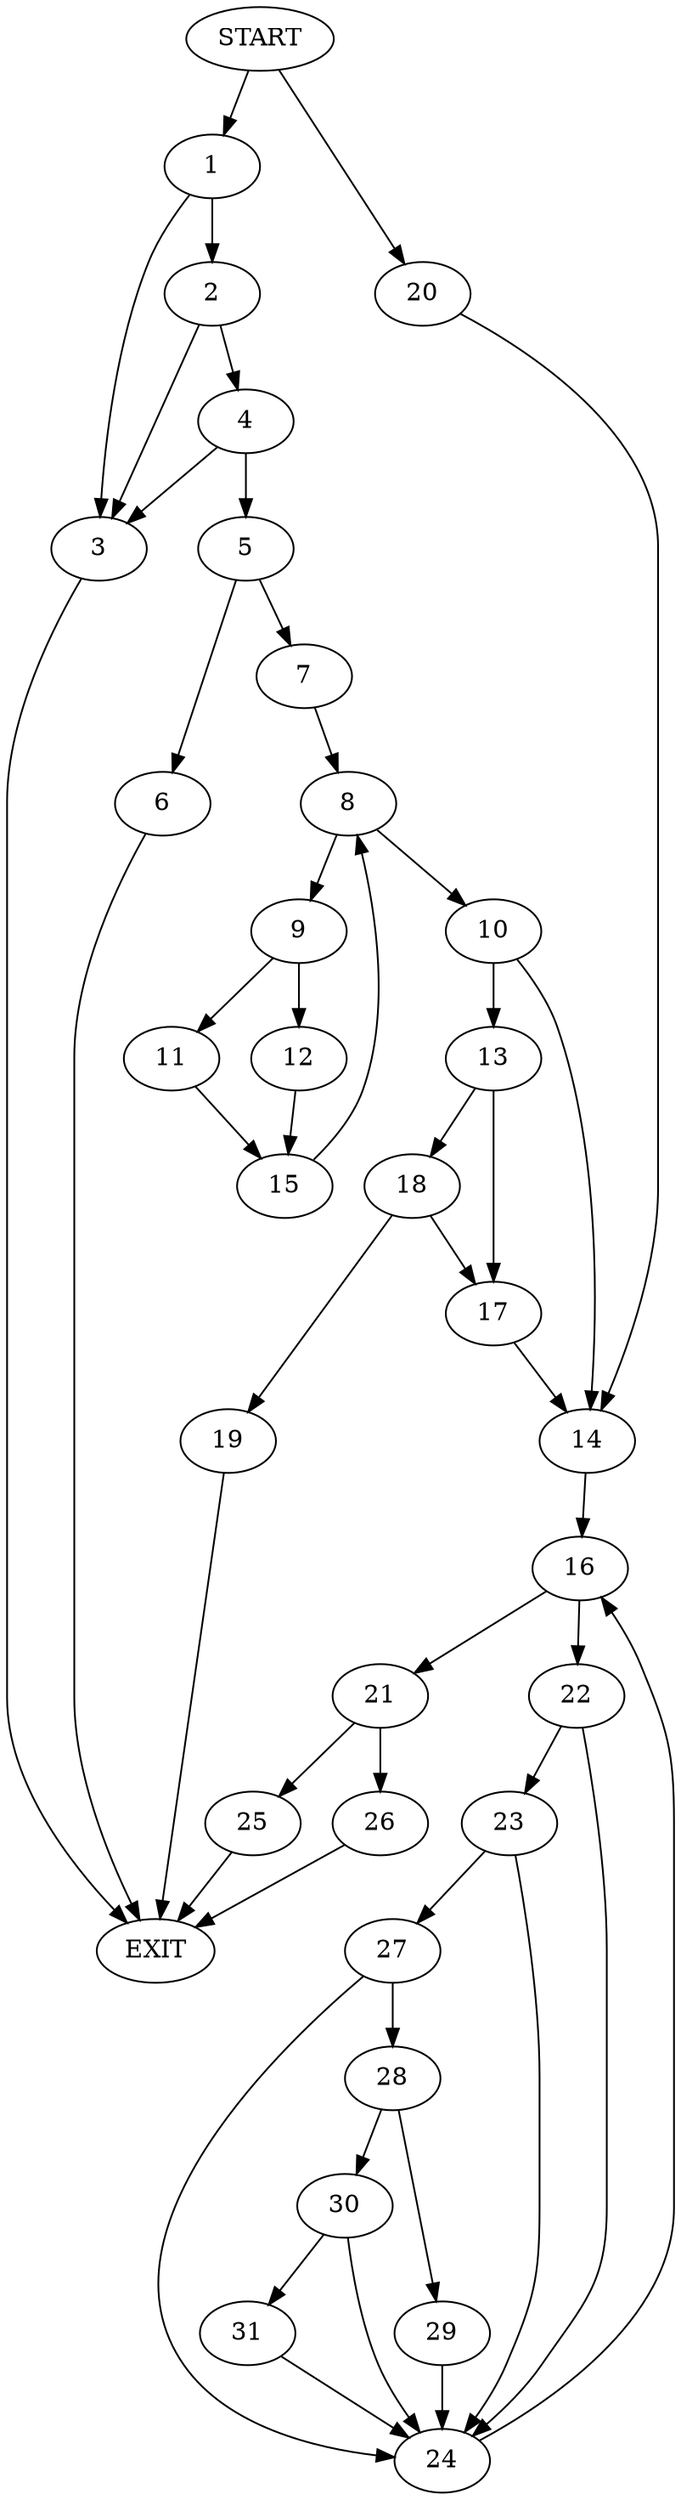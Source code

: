 digraph {
0 [label="START"]
32 [label="EXIT"]
0 -> 1
1 -> 2
1 -> 3
3 -> 32
2 -> 4
2 -> 3
4 -> 3
4 -> 5
5 -> 6
5 -> 7
6 -> 32
7 -> 8
8 -> 9
8 -> 10
9 -> 11
9 -> 12
10 -> 13
10 -> 14
11 -> 15
12 -> 15
15 -> 8
14 -> 16
13 -> 17
13 -> 18
18 -> 17
18 -> 19
17 -> 14
19 -> 32
0 -> 20
20 -> 14
16 -> 21
16 -> 22
22 -> 23
22 -> 24
21 -> 25
21 -> 26
23 -> 27
23 -> 24
24 -> 16
27 -> 28
27 -> 24
28 -> 29
28 -> 30
29 -> 24
30 -> 24
30 -> 31
31 -> 24
26 -> 32
25 -> 32
}
